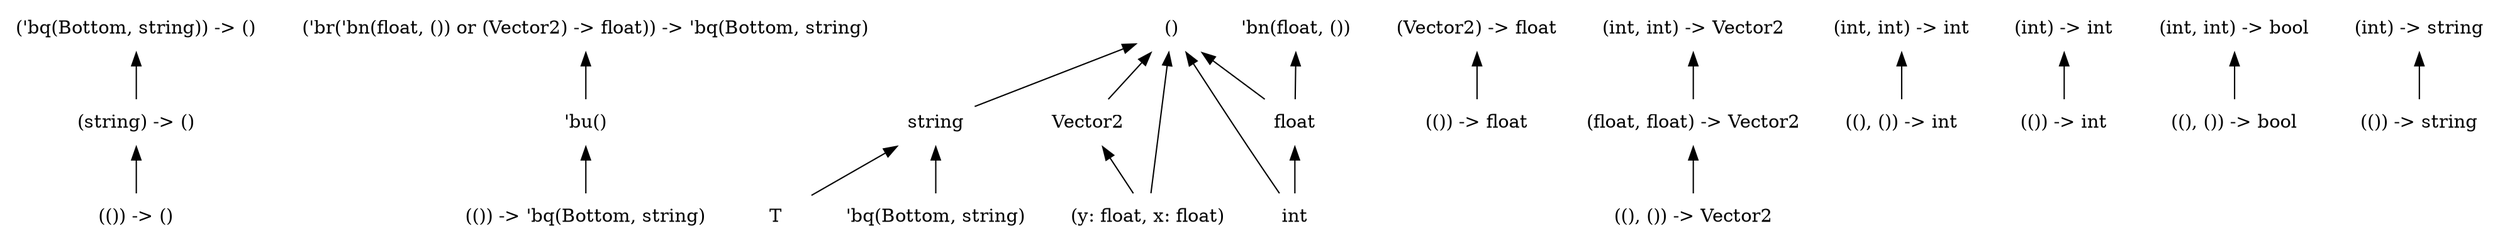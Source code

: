 digraph order {
  graph [
    size = "30,10"
    ];
  node [
    shape = none
    ];
  edge [
    dir = back
    ];
  "(string) -> ()"
  "('br('bn(float, ()) or (Vector2) -> float)) -> 'bq(Bottom, string)"
  "(()) -> ()"
  "string"
  "Vector2"
  "(()) -> 'bq(Bottom, string)"
  "'bu()"
  "(()) -> float"
  "T"
  "'bq(Bottom, string)"
  "((), ()) -> Vector2"
  "(int, int) -> Vector2"
  "((), ()) -> int"
  "(int) -> int"
  "(int, int) -> int"
  "()"
  "(int, int) -> bool"
  "(float, float) -> Vector2"
  "(()) -> string"
  "(Vector2) -> float"
  "(y: float, x: float)"
  "(int) -> string"
  "float"
  "'bn(float, ())"
  "('bq(Bottom, string)) -> ()"
  "(()) -> int"
  "int"
  "((), ()) -> bool"
  "(string) -> ()" -> "(()) -> ()"
  "('br('bn(float, ()) or (Vector2) -> float)) -> 'bq(Bottom, string)" -> "'bu()"
  "string" -> "T"
  "string" -> "'bq(Bottom, string)"
  "Vector2" -> "(y: float, x: float)"
  "'bu()" -> "(()) -> 'bq(Bottom, string)"
  "(int, int) -> Vector2" -> "(float, float) -> Vector2"
  "(int) -> int" -> "(()) -> int"
  "(int, int) -> int" -> "((), ()) -> int"
  "()" -> "string"
  "()" -> "Vector2"
  "()" -> "(y: float, x: float)"
  "()" -> "float"
  "()" -> "int"
  "(int, int) -> bool" -> "((), ()) -> bool"
  "(float, float) -> Vector2" -> "((), ()) -> Vector2"
  "(Vector2) -> float" -> "(()) -> float"
  "(int) -> string" -> "(()) -> string"
  "float" -> "int"
  "'bn(float, ())" -> "float"
  "('bq(Bottom, string)) -> ()" -> "(string) -> ()"
}